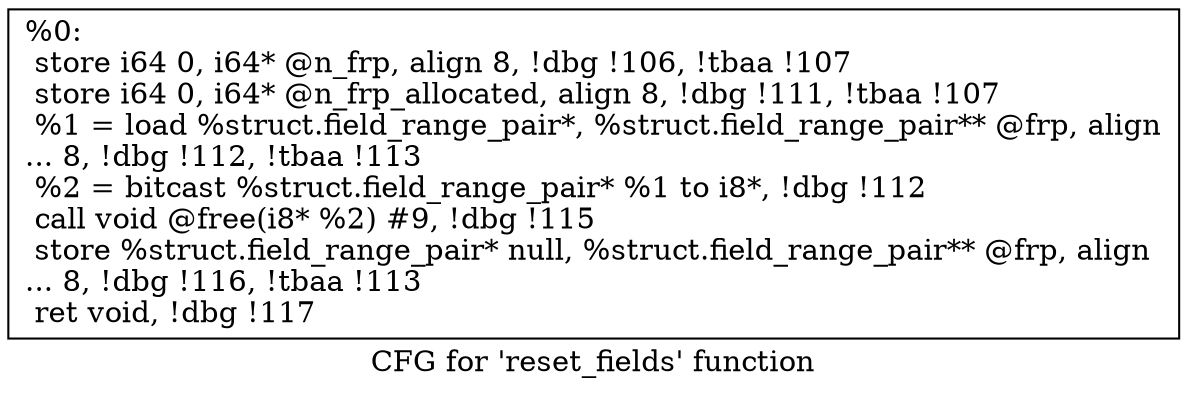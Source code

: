 digraph "CFG for 'reset_fields' function" {
	label="CFG for 'reset_fields' function";

	Node0x218ab60 [shape=record,label="{%0:\l  store i64 0, i64* @n_frp, align 8, !dbg !106, !tbaa !107\l  store i64 0, i64* @n_frp_allocated, align 8, !dbg !111, !tbaa !107\l  %1 = load %struct.field_range_pair*, %struct.field_range_pair** @frp, align\l... 8, !dbg !112, !tbaa !113\l  %2 = bitcast %struct.field_range_pair* %1 to i8*, !dbg !112\l  call void @free(i8* %2) #9, !dbg !115\l  store %struct.field_range_pair* null, %struct.field_range_pair** @frp, align\l... 8, !dbg !116, !tbaa !113\l  ret void, !dbg !117\l}"];
}
